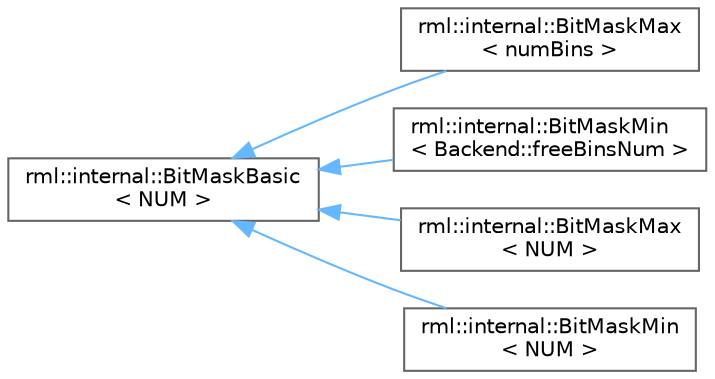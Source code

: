 digraph "类继承关系图"
{
 // LATEX_PDF_SIZE
  bgcolor="transparent";
  edge [fontname=Helvetica,fontsize=10,labelfontname=Helvetica,labelfontsize=10];
  node [fontname=Helvetica,fontsize=10,shape=box,height=0.2,width=0.4];
  rankdir="LR";
  Node0 [id="Node000000",label="rml::internal::BitMaskBasic\l\< NUM \>",height=0.2,width=0.4,color="grey40", fillcolor="white", style="filled",URL="$classrml_1_1internal_1_1_bit_mask_basic.html",tooltip=" "];
  Node0 -> Node1 [id="edge5871_Node000000_Node000001",dir="back",color="steelblue1",style="solid",tooltip=" "];
  Node1 [id="Node000001",label="rml::internal::BitMaskMax\l\< numBins \>",height=0.2,width=0.4,color="grey40", fillcolor="white", style="filled",URL="$classrml_1_1internal_1_1_bit_mask_max.html",tooltip=" "];
  Node0 -> Node2 [id="edge5872_Node000000_Node000002",dir="back",color="steelblue1",style="solid",tooltip=" "];
  Node2 [id="Node000002",label="rml::internal::BitMaskMin\l\< Backend::freeBinsNum \>",height=0.2,width=0.4,color="grey40", fillcolor="white", style="filled",URL="$classrml_1_1internal_1_1_bit_mask_min.html",tooltip=" "];
  Node0 -> Node3 [id="edge5873_Node000000_Node000003",dir="back",color="steelblue1",style="solid",tooltip=" "];
  Node3 [id="Node000003",label="rml::internal::BitMaskMax\l\< NUM \>",height=0.2,width=0.4,color="grey40", fillcolor="white", style="filled",URL="$classrml_1_1internal_1_1_bit_mask_max.html",tooltip=" "];
  Node0 -> Node4 [id="edge5874_Node000000_Node000004",dir="back",color="steelblue1",style="solid",tooltip=" "];
  Node4 [id="Node000004",label="rml::internal::BitMaskMin\l\< NUM \>",height=0.2,width=0.4,color="grey40", fillcolor="white", style="filled",URL="$classrml_1_1internal_1_1_bit_mask_min.html",tooltip=" "];
}
